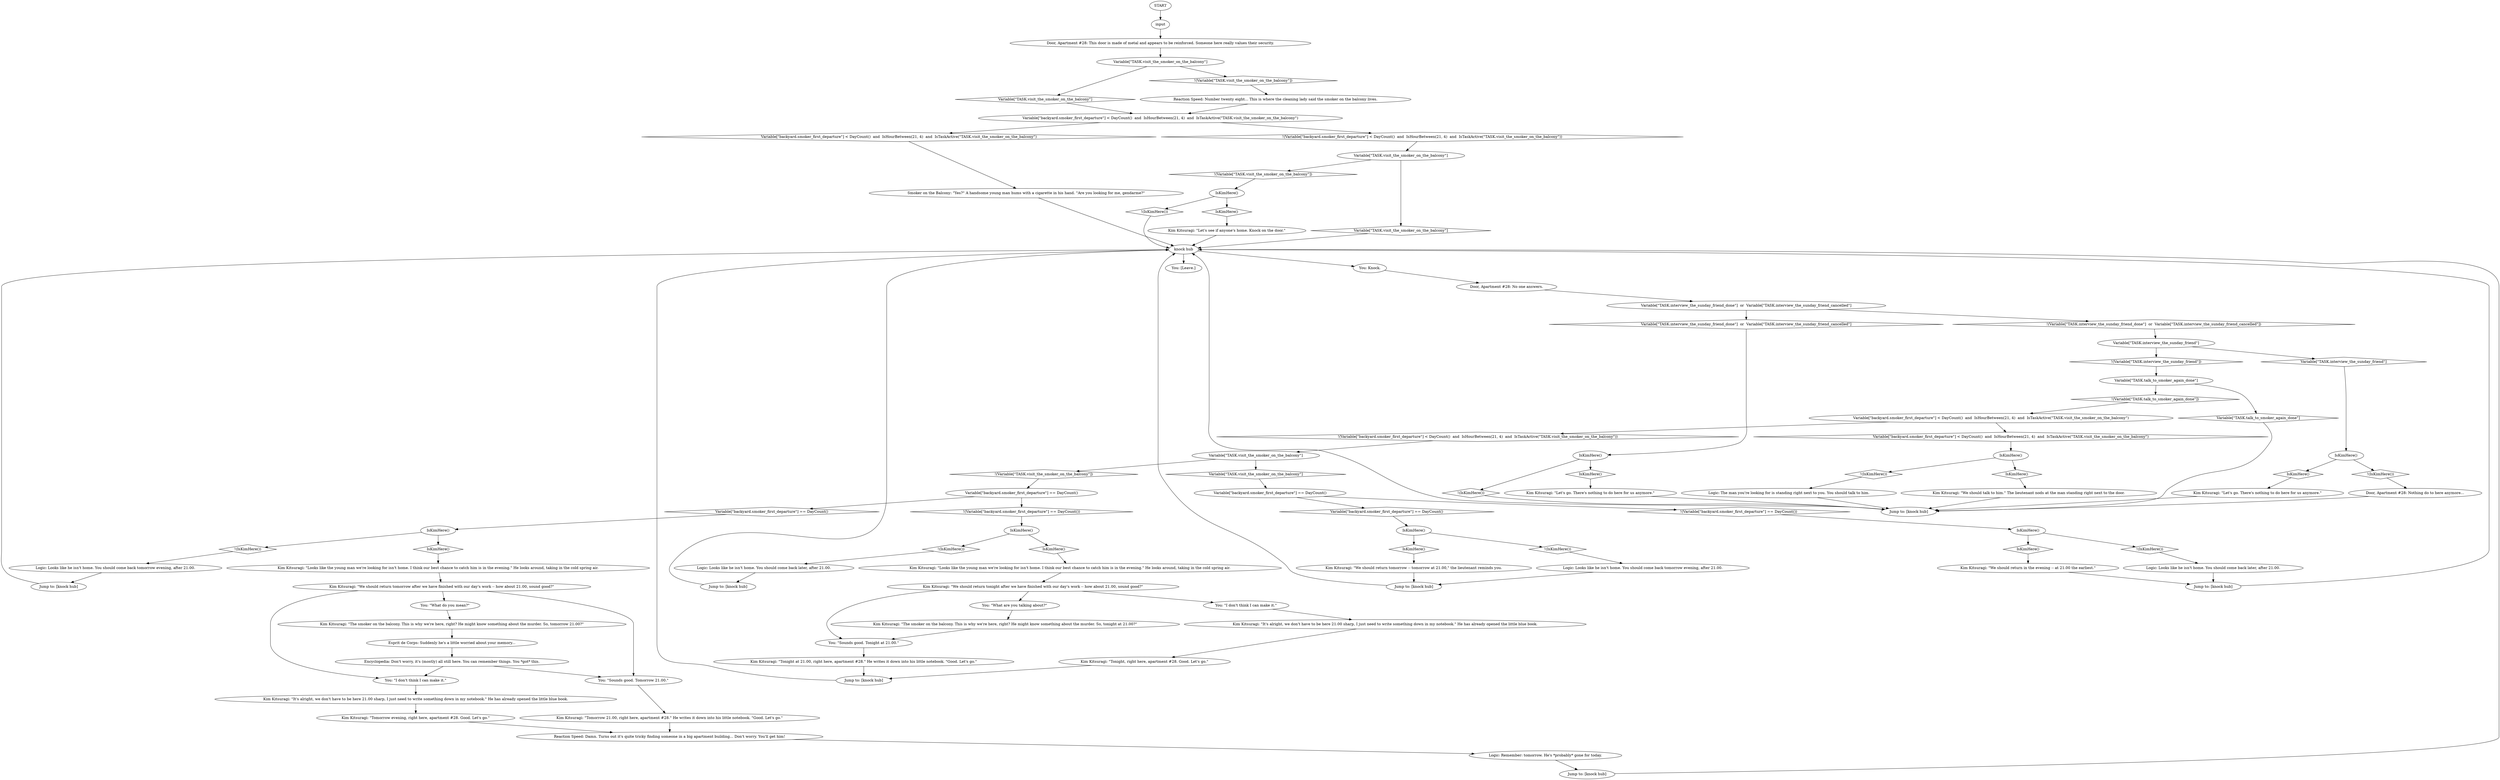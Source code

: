# APT / SMOKER DOOR
# DOOR, APARTMENT #28 (SMOKER ON THE BALCONY)
# ==================================================
digraph G {
	  0 [label="START"];
	  1 [label="input"];
	  2 [label="Kim Kitsuragi: \"Let's see if anyone's home. Knock on the door.\""];
	  3 [label="Kim Kitsuragi: \"The smoker on the balcony. This is why we're here, right? He might know something about the murder. So, tonight at 21.00?\""];
	  4 [label="IsKimHere()"];
	  5 [label="IsKimHere()", shape=diamond];
	  6 [label="!(IsKimHere())", shape=diamond];
	  7 [label="Jump to: [knock hub]"];
	  8 [label="Variable[\"TASK.interview_the_sunday_friend\"]"];
	  9 [label="Variable[\"TASK.interview_the_sunday_friend\"]", shape=diamond];
	  10 [label="!(Variable[\"TASK.interview_the_sunday_friend\"])", shape=diamond];
	  11 [label="Jump to: [knock hub]"];
	  12 [label="Kim Kitsuragi: \"Tomorrow evening, right here, apartment #28. Good. Let's go.\""];
	  13 [label="You: \"I don't think I can make it.\""];
	  14 [label="Jump to: [knock hub]"];
	  15 [label="IsKimHere()"];
	  16 [label="IsKimHere()", shape=diamond];
	  17 [label="!(IsKimHere())", shape=diamond];
	  18 [label="Door, Apartment #28: No one answers."];
	  19 [label="knock hub"];
	  20 [label="Variable[\"backyard.smoker_first_departure\"] == DayCount()"];
	  21 [label="Variable[\"backyard.smoker_first_departure\"] == DayCount()", shape=diamond];
	  22 [label="!(Variable[\"backyard.smoker_first_departure\"] == DayCount())", shape=diamond];
	  23 [label="Esprit de Corps: Suddenly he's a little worried about your memory..."];
	  24 [label="Kim Kitsuragi: \"It's alright, we don't have to be here 21.00 sharp, I just need to write something down in my notebook.\" He has already opened the little blue book."];
	  25 [label="You: \"What are you talking about?\""];
	  26 [label="Kim Kitsuragi: \"It's alright, we don't have to be here 21.00 sharp, I just need to write something down in my notebook.\" He has already opened the little blue book."];
	  27 [label="IsKimHere()"];
	  28 [label="IsKimHere()", shape=diamond];
	  29 [label="!(IsKimHere())", shape=diamond];
	  30 [label="Smoker on the Balcony: \"Yes?\" A handsome young man hums with a cigarette in his hand. \"Are you looking for me, gendarme?\""];
	  31 [label="Logic: Looks like he isn't home. You should come back later, after 21.00."];
	  32 [label="Logic: Looks like he isn't home. You should come back later, after 21.00."];
	  33 [label="Logic: The man you're looking for is standing right next to you. You should talk to him."];
	  34 [label="Kim Kitsuragi: \"Let's go. There's nothing to do here for us anymore.\""];
	  35 [label="Variable[\"backyard.smoker_first_departure\"] < DayCount()  and  IsHourBetween(21, 4)  and  IsTaskActive(\"TASK.visit_the_smoker_on_the_balcony\")"];
	  36 [label="Variable[\"backyard.smoker_first_departure\"] < DayCount()  and  IsHourBetween(21, 4)  and  IsTaskActive(\"TASK.visit_the_smoker_on_the_balcony\")", shape=diamond];
	  37 [label="!(Variable[\"backyard.smoker_first_departure\"] < DayCount()  and  IsHourBetween(21, 4)  and  IsTaskActive(\"TASK.visit_the_smoker_on_the_balcony\"))", shape=diamond];
	  38 [label="Variable[\"TASK.talk_to_smoker_again_done\"]"];
	  39 [label="Variable[\"TASK.talk_to_smoker_again_done\"]", shape=diamond];
	  40 [label="!(Variable[\"TASK.talk_to_smoker_again_done\"])", shape=diamond];
	  41 [label="Kim Kitsuragi: \"Looks like the young man we're looking for isn't home. I think our best chance to catch him is in the evening.\" He looks around, taking in the cold spring air."];
	  42 [label="Kim Kitsuragi: \"Tomorrow 21.00, right here, apartment #28.\" He writes it down into his little notebook. \"Good. Let's go.\""];
	  43 [label="Jump to: [knock hub]"];
	  44 [label="Kim Kitsuragi: \"Tonight at 21.00, right here, apartment #28.\" He writes it down into his little notebook. \"Good. Let's go.\""];
	  45 [label="Encyclopedia: Don't worry, it's (mostly) all still here. You can remember things. You *got* this."];
	  46 [label="You: Knock."];
	  47 [label="Variable[\"backyard.smoker_first_departure\"] == DayCount()"];
	  48 [label="Variable[\"backyard.smoker_first_departure\"] == DayCount()", shape=diamond];
	  49 [label="!(Variable[\"backyard.smoker_first_departure\"] == DayCount())", shape=diamond];
	  50 [label="Kim Kitsuragi: \"We should return tomorrow after we have finished with our day's work -- how about 21.00, sound good?\""];
	  51 [label="Kim Kitsuragi: \"We should talk to him.\" The lieutenant nods at the man standing right next to the door."];
	  52 [label="Logic: Remember: tomorrow. He's *probably* gone for today."];
	  53 [label="Door, Apartment #28: This door is made of metal and appears to be reinforced. Someone here really values their security."];
	  54 [label="Kim Kitsuragi: \"Tonight, right here, apartment #28. Good. Let's go.\""];
	  55 [label="Kim Kitsuragi: \"We should return tonight after we have finished with our day's work -- how about 21.00, sound good?\""];
	  56 [label="Variable[\"TASK.visit_the_smoker_on_the_balcony\"]"];
	  57 [label="Variable[\"TASK.visit_the_smoker_on_the_balcony\"]", shape=diamond];
	  58 [label="!(Variable[\"TASK.visit_the_smoker_on_the_balcony\"])", shape=diamond];
	  59 [label="Variable[\"backyard.smoker_first_departure\"] < DayCount()  and  IsHourBetween(21, 4)  and  IsTaskActive(\"TASK.visit_the_smoker_on_the_balcony\")"];
	  60 [label="Variable[\"backyard.smoker_first_departure\"] < DayCount()  and  IsHourBetween(21, 4)  and  IsTaskActive(\"TASK.visit_the_smoker_on_the_balcony\")", shape=diamond];
	  61 [label="!(Variable[\"backyard.smoker_first_departure\"] < DayCount()  and  IsHourBetween(21, 4)  and  IsTaskActive(\"TASK.visit_the_smoker_on_the_balcony\"))", shape=diamond];
	  62 [label="Jump to: [knock hub]"];
	  63 [label="Variable[\"TASK.visit_the_smoker_on_the_balcony\"]"];
	  64 [label="Variable[\"TASK.visit_the_smoker_on_the_balcony\"]", shape=diamond];
	  65 [label="!(Variable[\"TASK.visit_the_smoker_on_the_balcony\"])", shape=diamond];
	  66 [label="Variable[\"TASK.interview_the_sunday_friend_done\"]  or  Variable[\"TASK.interview_the_sunday_friend_cancelled\"]"];
	  67 [label="Variable[\"TASK.interview_the_sunday_friend_done\"]  or  Variable[\"TASK.interview_the_sunday_friend_cancelled\"]", shape=diamond];
	  68 [label="!(Variable[\"TASK.interview_the_sunday_friend_done\"]  or  Variable[\"TASK.interview_the_sunday_friend_cancelled\"])", shape=diamond];
	  69 [label="Reaction Speed: Number twenty eight... This is where the cleaning lady said the smoker on the balcony lives."];
	  70 [label="Jump to: [knock hub]"];
	  71 [label="Jump to: [knock hub]"];
	  72 [label="Kim Kitsuragi: \"We should return tomorrow -- tomorrow at 21.00,\" the lieutenant reminds you."];
	  73 [label="IsKimHere()"];
	  74 [label="IsKimHere()", shape=diamond];
	  75 [label="!(IsKimHere())", shape=diamond];
	  76 [label="IsKimHere()"];
	  77 [label="IsKimHere()", shape=diamond];
	  78 [label="!(IsKimHere())", shape=diamond];
	  79 [label="You: [Leave.]"];
	  80 [label="You: \"Sounds good. Tomorrow 21.00.\""];
	  81 [label="You: \"I don't think I can make it.\""];
	  82 [label="Kim Kitsuragi: \"The smoker on the balcony. This is why we're here, right? He might know something about the murder. So, tomorrow 21.00?\""];
	  83 [label="Kim Kitsuragi: \"We should return in the evening -- at 21.00 the earliest.\""];
	  84 [label="You: \"What do you mean?\""];
	  85 [label="IsKimHere()"];
	  86 [label="IsKimHere()", shape=diamond];
	  87 [label="!(IsKimHere())", shape=diamond];
	  88 [label="Variable[\"TASK.visit_the_smoker_on_the_balcony\"]"];
	  89 [label="Variable[\"TASK.visit_the_smoker_on_the_balcony\"]", shape=diamond];
	  90 [label="!(Variable[\"TASK.visit_the_smoker_on_the_balcony\"])", shape=diamond];
	  91 [label="Kim Kitsuragi: \"Looks like the young man we're looking for isn't home. I think our best chance to catch him is in the evening.\" He looks around, taking in the cold spring air."];
	  92 [label="Logic: Looks like he isn't home. You should come back tomorrow evening, after 21.00."];
	  93 [label="You: \"Sounds good. Tonight at 21.00.\""];
	  94 [label="Logic: Looks like he isn't home. You should come back tomorrow evening, after 21.00."];
	  95 [label="Door, Apartment #28: Nothing do to here anymore..."];
	  97 [label="IsKimHere()"];
	  98 [label="IsKimHere()", shape=diamond];
	  99 [label="!(IsKimHere())", shape=diamond];
	  100 [label="IsKimHere()"];
	  101 [label="IsKimHere()", shape=diamond];
	  102 [label="!(IsKimHere())", shape=diamond];
	  103 [label="Reaction Speed: Damn. Turns out it's quite tricky finding someone in a big apartment building... Don't worry. You'll get him!"];
	  104 [label="Kim Kitsuragi: \"Let's go. There's nothing to do here for us anymore.\""];
	  0 -> 1
	  1 -> 53
	  2 -> 19
	  3 -> 93
	  4 -> 5
	  4 -> 6
	  5 -> 72
	  6 -> 94
	  7 -> 19
	  8 -> 9
	  8 -> 10
	  9 -> 27
	  10 -> 38
	  11 -> 19
	  12 -> 103
	  13 -> 26
	  14 -> 19
	  15 -> 16
	  15 -> 17
	  16 -> 34
	  17 -> 71
	  18 -> 66
	  19 -> 46
	  19 -> 79
	  20 -> 21
	  20 -> 22
	  21 -> 4
	  22 -> 73
	  23 -> 45
	  24 -> 12
	  25 -> 3
	  26 -> 54
	  27 -> 28
	  27 -> 29
	  28 -> 104
	  29 -> 95
	  30 -> 19
	  31 -> 11
	  32 -> 62
	  33 -> 71
	  34 -> 71
	  35 -> 36
	  35 -> 37
	  36 -> 30
	  37 -> 63
	  38 -> 40
	  38 -> 39
	  39 -> 71
	  40 -> 59
	  41 -> 50
	  42 -> 103
	  43 -> 19
	  44 -> 7
	  45 -> 80
	  45 -> 81
	  46 -> 18
	  47 -> 48
	  47 -> 49
	  48 -> 100
	  49 -> 76
	  50 -> 80
	  50 -> 81
	  50 -> 84
	  51 -> 71
	  52 -> 70
	  53 -> 56
	  54 -> 7
	  55 -> 25
	  55 -> 13
	  55 -> 93
	  56 -> 57
	  56 -> 58
	  57 -> 35
	  58 -> 69
	  59 -> 60
	  59 -> 61
	  60 -> 85
	  61 -> 88
	  62 -> 19
	  63 -> 64
	  63 -> 65
	  64 -> 19
	  65 -> 97
	  66 -> 67
	  66 -> 68
	  67 -> 15
	  68 -> 8
	  69 -> 35
	  70 -> 19
	  71 -> 19
	  72 -> 43
	  73 -> 74
	  73 -> 75
	  74 -> 83
	  75 -> 32
	  76 -> 77
	  76 -> 78
	  77 -> 91
	  78 -> 31
	  80 -> 42
	  81 -> 24
	  82 -> 23
	  83 -> 62
	  84 -> 82
	  85 -> 86
	  85 -> 87
	  86 -> 51
	  87 -> 33
	  88 -> 89
	  88 -> 90
	  89 -> 20
	  90 -> 47
	  91 -> 55
	  92 -> 14
	  93 -> 44
	  94 -> 43
	  95 -> 71
	  97 -> 98
	  97 -> 99
	  98 -> 2
	  99 -> 19
	  100 -> 101
	  100 -> 102
	  101 -> 41
	  102 -> 92
	  103 -> 52
	  104 -> 71
}

